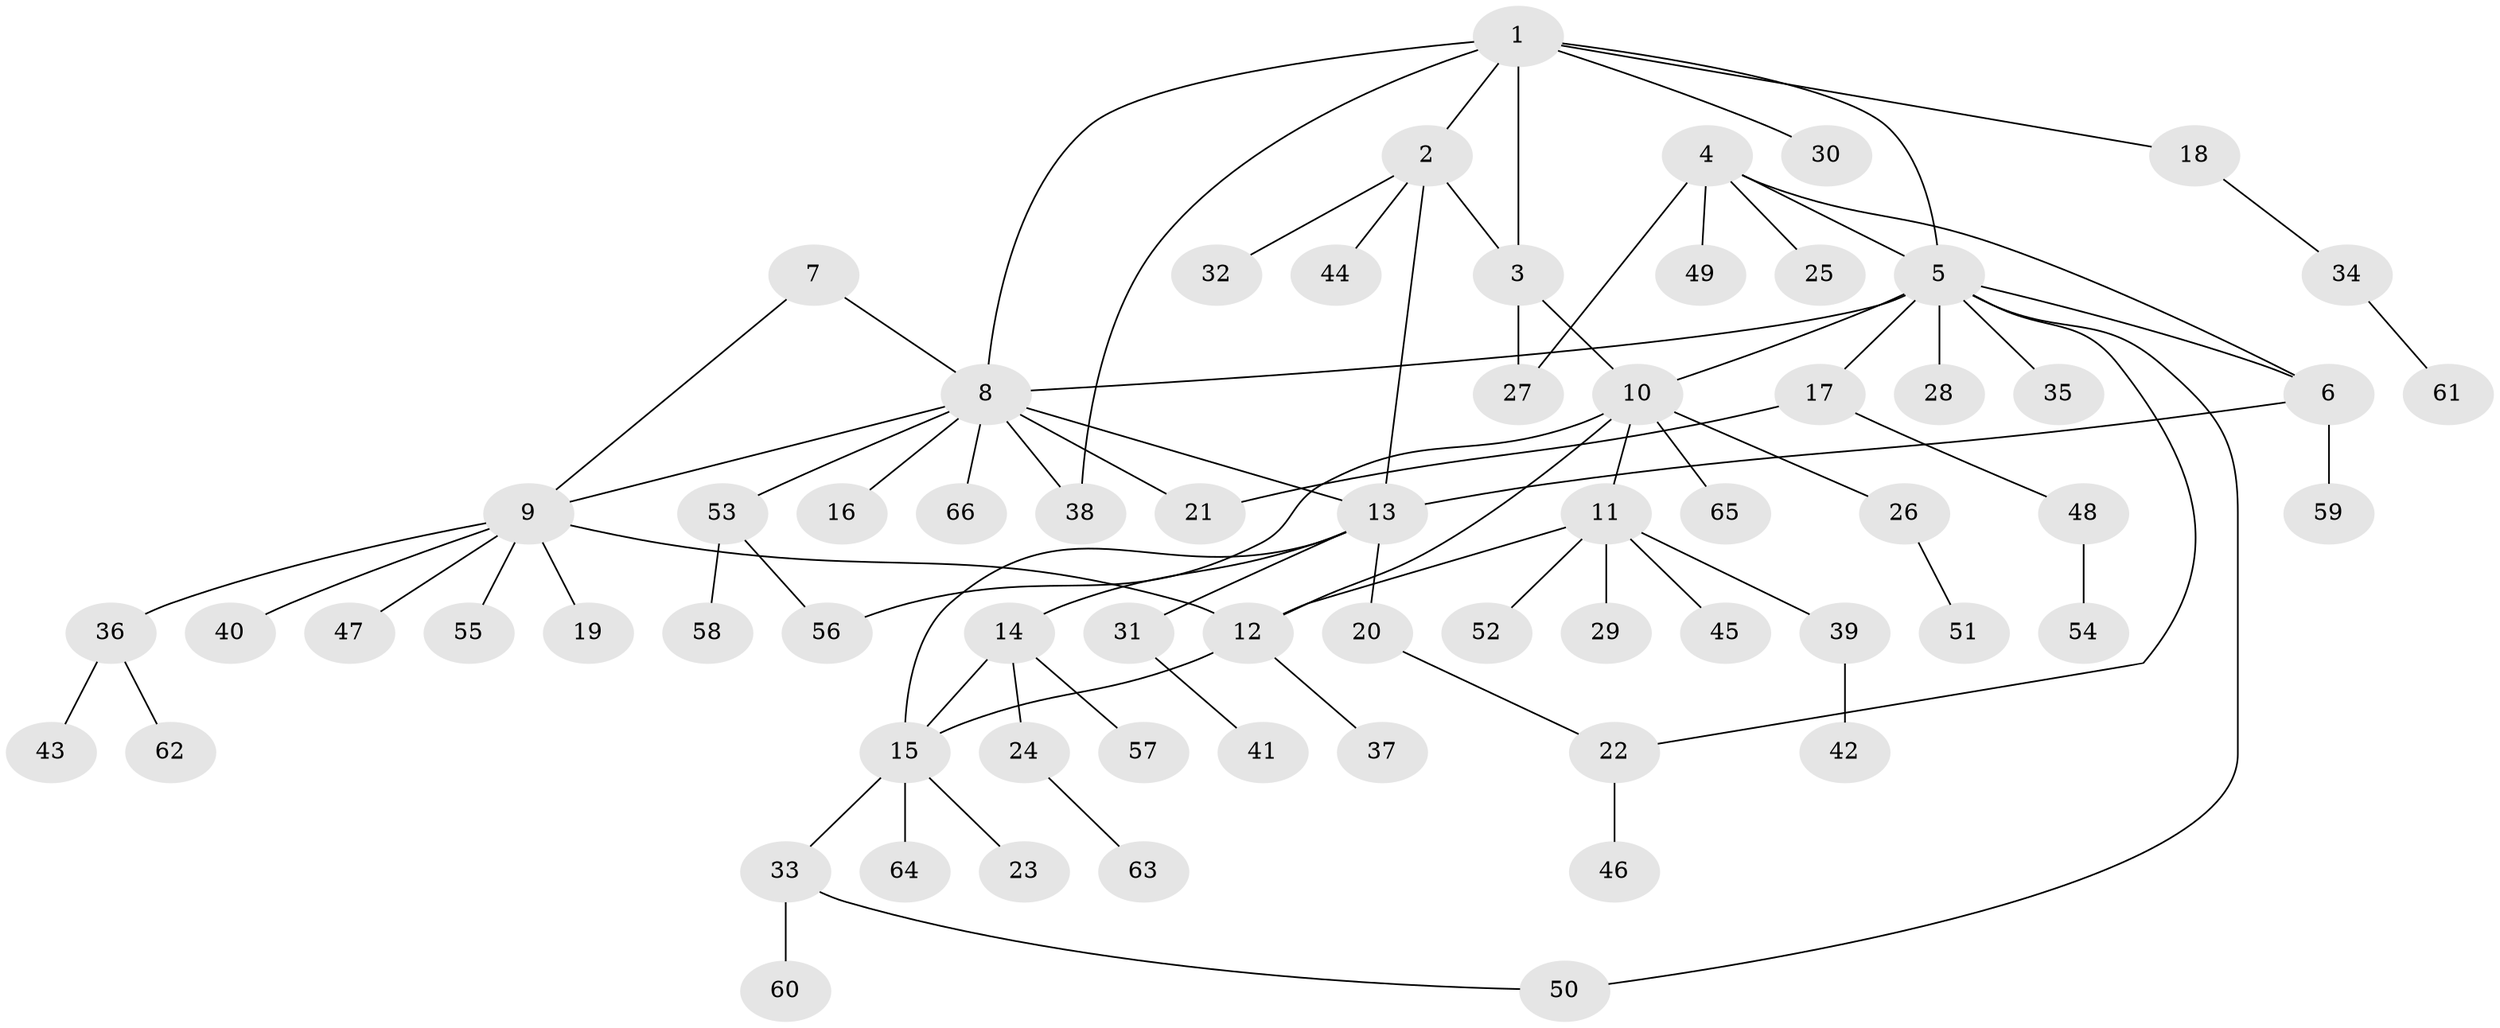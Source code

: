 // Generated by graph-tools (version 1.1) at 2025/54/03/09/25 04:54:45]
// undirected, 66 vertices, 82 edges
graph export_dot {
graph [start="1"]
  node [color=gray90,style=filled];
  1;
  2;
  3;
  4;
  5;
  6;
  7;
  8;
  9;
  10;
  11;
  12;
  13;
  14;
  15;
  16;
  17;
  18;
  19;
  20;
  21;
  22;
  23;
  24;
  25;
  26;
  27;
  28;
  29;
  30;
  31;
  32;
  33;
  34;
  35;
  36;
  37;
  38;
  39;
  40;
  41;
  42;
  43;
  44;
  45;
  46;
  47;
  48;
  49;
  50;
  51;
  52;
  53;
  54;
  55;
  56;
  57;
  58;
  59;
  60;
  61;
  62;
  63;
  64;
  65;
  66;
  1 -- 2;
  1 -- 3;
  1 -- 5;
  1 -- 8;
  1 -- 18;
  1 -- 30;
  1 -- 38;
  2 -- 3;
  2 -- 13;
  2 -- 32;
  2 -- 44;
  3 -- 10;
  3 -- 27;
  4 -- 5;
  4 -- 6;
  4 -- 25;
  4 -- 27;
  4 -- 49;
  5 -- 6;
  5 -- 8;
  5 -- 10;
  5 -- 17;
  5 -- 22;
  5 -- 28;
  5 -- 35;
  5 -- 50;
  6 -- 13;
  6 -- 59;
  7 -- 8;
  7 -- 9;
  8 -- 9;
  8 -- 13;
  8 -- 16;
  8 -- 21;
  8 -- 38;
  8 -- 53;
  8 -- 66;
  9 -- 12;
  9 -- 19;
  9 -- 36;
  9 -- 40;
  9 -- 47;
  9 -- 55;
  10 -- 11;
  10 -- 12;
  10 -- 26;
  10 -- 56;
  10 -- 65;
  11 -- 12;
  11 -- 29;
  11 -- 39;
  11 -- 45;
  11 -- 52;
  12 -- 15;
  12 -- 37;
  13 -- 14;
  13 -- 15;
  13 -- 20;
  13 -- 31;
  14 -- 15;
  14 -- 24;
  14 -- 57;
  15 -- 23;
  15 -- 33;
  15 -- 64;
  17 -- 21;
  17 -- 48;
  18 -- 34;
  20 -- 22;
  22 -- 46;
  24 -- 63;
  26 -- 51;
  31 -- 41;
  33 -- 50;
  33 -- 60;
  34 -- 61;
  36 -- 43;
  36 -- 62;
  39 -- 42;
  48 -- 54;
  53 -- 56;
  53 -- 58;
}
